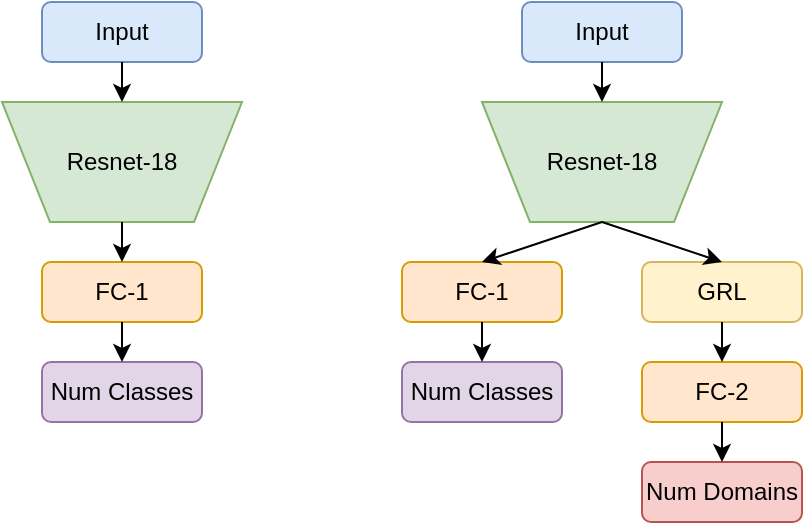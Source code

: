 <mxfile version="13.1.3" type="device"><diagram id="f7raEPbaa1V7G7yBrpc5" name="Page-1"><mxGraphModel dx="889" dy="502" grid="1" gridSize="10" guides="1" tooltips="1" connect="1" arrows="1" fold="1" page="1" pageScale="1" pageWidth="850" pageHeight="1100" math="0" shadow="0"><root><mxCell id="0"/><mxCell id="1" parent="0"/><mxCell id="M82OkczyaW0dirnt07TZ-39" value="" style="group" vertex="1" connectable="0" parent="1"><mxGeometry x="240" y="40" width="200" height="260" as="geometry"/></mxCell><mxCell id="M82OkczyaW0dirnt07TZ-17" value="Num Classes" style="rounded=1;whiteSpace=wrap;html=1;fillColor=#e1d5e7;strokeColor=#9673a6;" vertex="1" parent="M82OkczyaW0dirnt07TZ-39"><mxGeometry y="180" width="80" height="30" as="geometry"/></mxCell><mxCell id="M82OkczyaW0dirnt07TZ-18" value="" style="group" vertex="1" connectable="0" parent="M82OkczyaW0dirnt07TZ-39"><mxGeometry x="40" y="50" width="120" height="60" as="geometry"/></mxCell><mxCell id="M82OkczyaW0dirnt07TZ-19" value="" style="shape=trapezoid;perimeter=trapezoidPerimeter;whiteSpace=wrap;html=1;rotation=-180;fillColor=#d5e8d4;strokeColor=#82b366;" vertex="1" parent="M82OkczyaW0dirnt07TZ-18"><mxGeometry width="120" height="60" as="geometry"/></mxCell><mxCell id="M82OkczyaW0dirnt07TZ-20" value="Resnet-18" style="text;html=1;strokeColor=none;fillColor=none;align=center;verticalAlign=middle;whiteSpace=wrap;rounded=0;" vertex="1" parent="M82OkczyaW0dirnt07TZ-18"><mxGeometry x="25" y="20" width="70" height="20" as="geometry"/></mxCell><mxCell id="M82OkczyaW0dirnt07TZ-21" value="FC-1" style="rounded=1;whiteSpace=wrap;html=1;fillColor=#ffe6cc;strokeColor=#d79b00;" vertex="1" parent="M82OkczyaW0dirnt07TZ-39"><mxGeometry y="130" width="80" height="30" as="geometry"/></mxCell><mxCell id="M82OkczyaW0dirnt07TZ-22" value="" style="endArrow=classic;html=1;entryX=0.5;entryY=0;entryDx=0;entryDy=0;exitX=0.5;exitY=0;exitDx=0;exitDy=0;" edge="1" parent="M82OkczyaW0dirnt07TZ-39" source="M82OkczyaW0dirnt07TZ-19" target="M82OkczyaW0dirnt07TZ-21"><mxGeometry width="50" height="50" relative="1" as="geometry"><mxPoint x="170" y="400" as="sourcePoint"/><mxPoint x="220" y="350" as="targetPoint"/></mxGeometry></mxCell><mxCell id="M82OkczyaW0dirnt07TZ-23" value="" style="endArrow=classic;html=1;entryX=0.5;entryY=0;entryDx=0;entryDy=0;exitX=0.5;exitY=1;exitDx=0;exitDy=0;" edge="1" parent="M82OkczyaW0dirnt07TZ-39" source="M82OkczyaW0dirnt07TZ-21" target="M82OkczyaW0dirnt07TZ-17"><mxGeometry width="50" height="50" relative="1" as="geometry"><mxPoint x="50" y="120" as="sourcePoint"/><mxPoint x="50" y="140" as="targetPoint"/></mxGeometry></mxCell><mxCell id="M82OkczyaW0dirnt07TZ-27" value="Num Domains" style="rounded=1;whiteSpace=wrap;html=1;fillColor=#f8cecc;strokeColor=#b85450;" vertex="1" parent="M82OkczyaW0dirnt07TZ-39"><mxGeometry x="120" y="230" width="80" height="30" as="geometry"/></mxCell><mxCell id="M82OkczyaW0dirnt07TZ-28" value="FC-2" style="rounded=1;whiteSpace=wrap;html=1;fillColor=#ffe6cc;strokeColor=#d79b00;" vertex="1" parent="M82OkczyaW0dirnt07TZ-39"><mxGeometry x="120" y="180" width="80" height="30" as="geometry"/></mxCell><mxCell id="M82OkczyaW0dirnt07TZ-29" value="" style="endArrow=classic;html=1;entryX=0.5;entryY=0;entryDx=0;entryDy=0;exitX=0.5;exitY=1;exitDx=0;exitDy=0;" edge="1" parent="M82OkczyaW0dirnt07TZ-39" source="M82OkczyaW0dirnt07TZ-28" target="M82OkczyaW0dirnt07TZ-27"><mxGeometry width="50" height="50" relative="1" as="geometry"><mxPoint x="170" y="170" as="sourcePoint"/><mxPoint x="170" y="190" as="targetPoint"/></mxGeometry></mxCell><mxCell id="M82OkczyaW0dirnt07TZ-31" value="GRL" style="rounded=1;whiteSpace=wrap;html=1;fillColor=#fff2cc;strokeColor=#d6b656;" vertex="1" parent="M82OkczyaW0dirnt07TZ-39"><mxGeometry x="120" y="130" width="80" height="30" as="geometry"/></mxCell><mxCell id="M82OkczyaW0dirnt07TZ-32" value="" style="endArrow=classic;html=1;entryX=0.5;entryY=0;entryDx=0;entryDy=0;exitX=0.5;exitY=1;exitDx=0;exitDy=0;" edge="1" parent="M82OkczyaW0dirnt07TZ-39" source="M82OkczyaW0dirnt07TZ-31" target="M82OkczyaW0dirnt07TZ-28"><mxGeometry width="50" height="50" relative="1" as="geometry"><mxPoint x="170" y="220" as="sourcePoint"/><mxPoint x="170" y="240" as="targetPoint"/></mxGeometry></mxCell><mxCell id="M82OkczyaW0dirnt07TZ-33" value="" style="endArrow=classic;html=1;entryX=0.5;entryY=0;entryDx=0;entryDy=0;" edge="1" parent="M82OkczyaW0dirnt07TZ-39" target="M82OkczyaW0dirnt07TZ-31"><mxGeometry width="50" height="50" relative="1" as="geometry"><mxPoint x="100" y="110" as="sourcePoint"/><mxPoint x="50" y="140" as="targetPoint"/></mxGeometry></mxCell><mxCell id="M82OkczyaW0dirnt07TZ-34" value="Input" style="rounded=1;whiteSpace=wrap;html=1;fillColor=#dae8fc;strokeColor=#6c8ebf;" vertex="1" parent="M82OkczyaW0dirnt07TZ-39"><mxGeometry x="60" width="80" height="30" as="geometry"/></mxCell><mxCell id="M82OkczyaW0dirnt07TZ-35" value="" style="endArrow=classic;html=1;entryX=0.5;entryY=1;entryDx=0;entryDy=0;exitX=0.5;exitY=1;exitDx=0;exitDy=0;" edge="1" parent="M82OkczyaW0dirnt07TZ-39" source="M82OkczyaW0dirnt07TZ-34" target="M82OkczyaW0dirnt07TZ-19"><mxGeometry width="50" height="50" relative="1" as="geometry"><mxPoint x="50" y="170" as="sourcePoint"/><mxPoint x="50" y="190" as="targetPoint"/></mxGeometry></mxCell><mxCell id="M82OkczyaW0dirnt07TZ-40" value="" style="group" vertex="1" connectable="0" parent="1"><mxGeometry x="40" y="40" width="120" height="210" as="geometry"/></mxCell><mxCell id="M82OkczyaW0dirnt07TZ-2" value="Num Classes" style="rounded=1;whiteSpace=wrap;html=1;fillColor=#e1d5e7;strokeColor=#9673a6;" vertex="1" parent="M82OkczyaW0dirnt07TZ-40"><mxGeometry x="20" y="180" width="80" height="30" as="geometry"/></mxCell><mxCell id="M82OkczyaW0dirnt07TZ-5" value="" style="group" vertex="1" connectable="0" parent="M82OkczyaW0dirnt07TZ-40"><mxGeometry y="50" width="120" height="60" as="geometry"/></mxCell><mxCell id="M82OkczyaW0dirnt07TZ-1" value="" style="shape=trapezoid;perimeter=trapezoidPerimeter;whiteSpace=wrap;html=1;rotation=-180;fillColor=#d5e8d4;strokeColor=#82b366;" vertex="1" parent="M82OkczyaW0dirnt07TZ-5"><mxGeometry width="120" height="60" as="geometry"/></mxCell><mxCell id="M82OkczyaW0dirnt07TZ-4" value="Resnet-18" style="text;html=1;strokeColor=none;fillColor=none;align=center;verticalAlign=middle;whiteSpace=wrap;rounded=0;" vertex="1" parent="M82OkczyaW0dirnt07TZ-5"><mxGeometry x="25" y="20" width="70" height="20" as="geometry"/></mxCell><mxCell id="M82OkczyaW0dirnt07TZ-6" value="FC-1" style="rounded=1;whiteSpace=wrap;html=1;fillColor=#ffe6cc;strokeColor=#d79b00;" vertex="1" parent="M82OkczyaW0dirnt07TZ-40"><mxGeometry x="20" y="130" width="80" height="30" as="geometry"/></mxCell><mxCell id="M82OkczyaW0dirnt07TZ-7" value="" style="endArrow=classic;html=1;entryX=0.5;entryY=0;entryDx=0;entryDy=0;exitX=0.5;exitY=0;exitDx=0;exitDy=0;" edge="1" parent="M82OkczyaW0dirnt07TZ-40" source="M82OkczyaW0dirnt07TZ-1" target="M82OkczyaW0dirnt07TZ-6"><mxGeometry width="50" height="50" relative="1" as="geometry"><mxPoint x="120" y="400" as="sourcePoint"/><mxPoint x="170" y="350" as="targetPoint"/></mxGeometry></mxCell><mxCell id="M82OkczyaW0dirnt07TZ-8" value="" style="endArrow=classic;html=1;entryX=0.5;entryY=0;entryDx=0;entryDy=0;exitX=0.5;exitY=1;exitDx=0;exitDy=0;" edge="1" parent="M82OkczyaW0dirnt07TZ-40" source="M82OkczyaW0dirnt07TZ-6" target="M82OkczyaW0dirnt07TZ-2"><mxGeometry width="50" height="50" relative="1" as="geometry"><mxPoint x="70" y="120" as="sourcePoint"/><mxPoint x="70" y="140" as="targetPoint"/></mxGeometry></mxCell><mxCell id="M82OkczyaW0dirnt07TZ-37" value="Input" style="rounded=1;whiteSpace=wrap;html=1;fillColor=#dae8fc;strokeColor=#6c8ebf;" vertex="1" parent="M82OkczyaW0dirnt07TZ-40"><mxGeometry x="20" width="80" height="30" as="geometry"/></mxCell><mxCell id="M82OkczyaW0dirnt07TZ-38" value="" style="endArrow=classic;html=1;entryX=0.5;entryY=1;entryDx=0;entryDy=0;exitX=0.5;exitY=1;exitDx=0;exitDy=0;" edge="1" parent="M82OkczyaW0dirnt07TZ-40" source="M82OkczyaW0dirnt07TZ-37"><mxGeometry width="50" height="50" relative="1" as="geometry"><mxPoint x="10" y="170" as="sourcePoint"/><mxPoint x="60" y="50" as="targetPoint"/></mxGeometry></mxCell></root></mxGraphModel></diagram></mxfile>